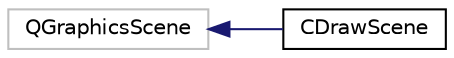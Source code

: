 digraph "类继承关系图"
{
  edge [fontname="Helvetica",fontsize="10",labelfontname="Helvetica",labelfontsize="10"];
  node [fontname="Helvetica",fontsize="10",shape=record];
  rankdir="LR";
  Node1649 [label="QGraphicsScene",height=0.2,width=0.4,color="grey75", fillcolor="white", style="filled"];
  Node1649 -> Node0 [dir="back",color="midnightblue",fontsize="10",style="solid",fontname="Helvetica"];
  Node0 [label="CDrawScene",height=0.2,width=0.4,color="black", fillcolor="white", style="filled",URL="$class_c_draw_scene.html"];
}

